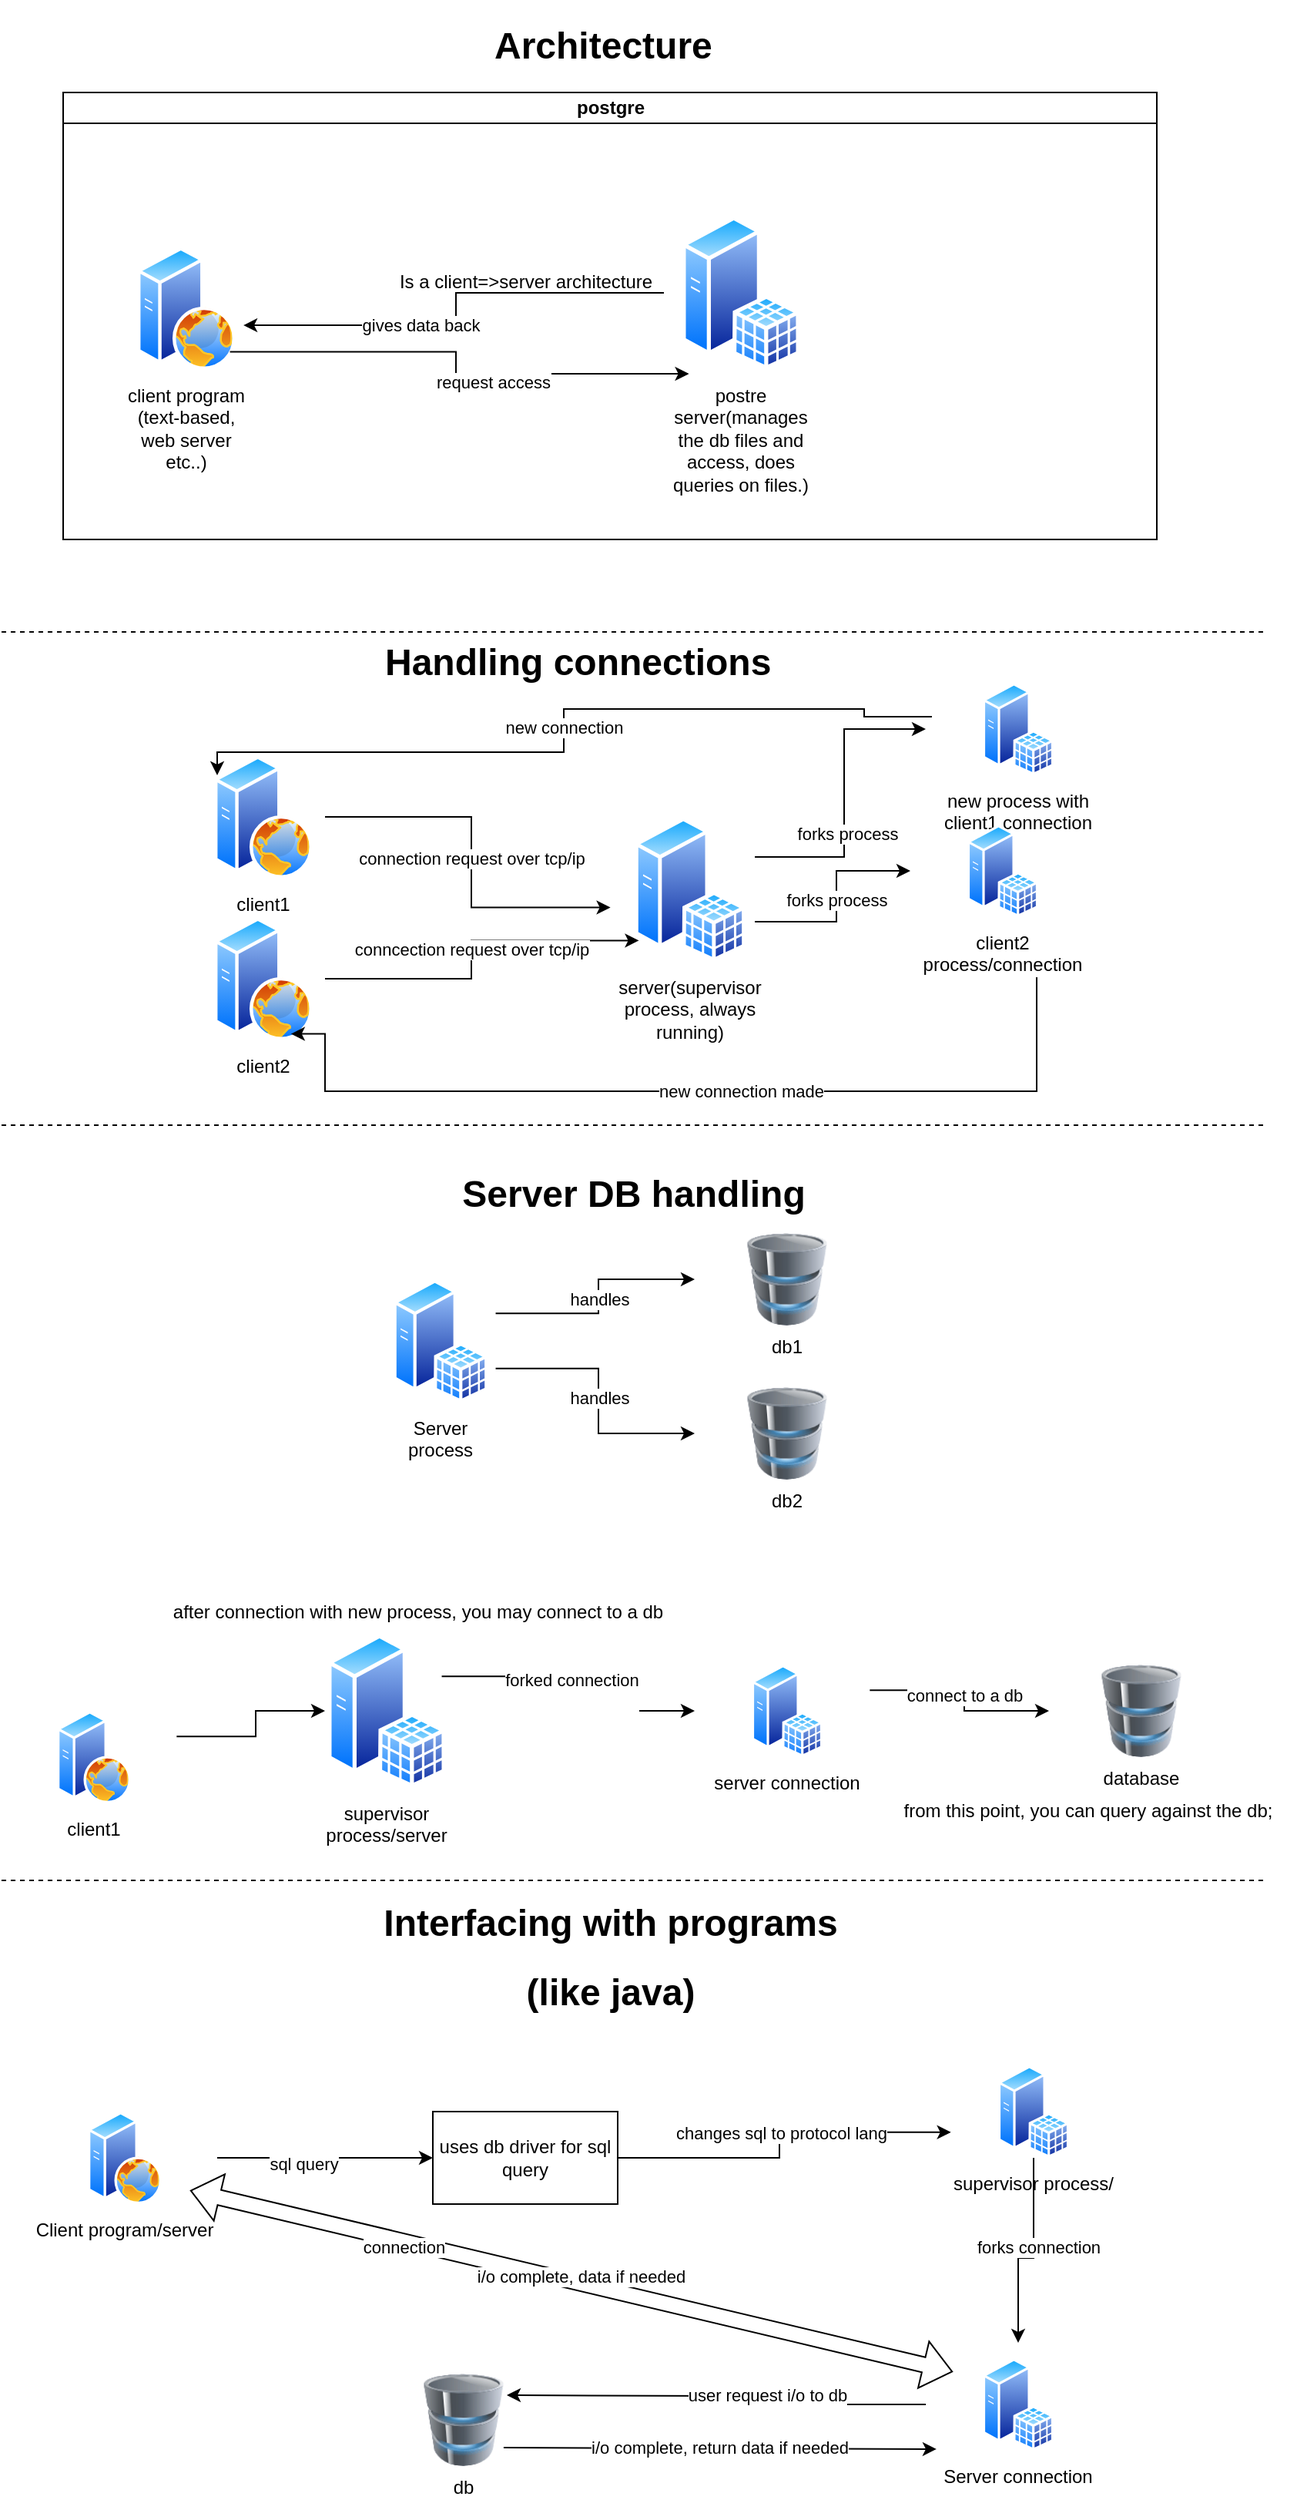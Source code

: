 <mxfile version="22.0.8" type="github">
  <diagram id="prtHgNgQTEPvFCAcTncT" name="Page-1">
    <mxGraphModel dx="1434" dy="1943" grid="1" gridSize="10" guides="1" tooltips="1" connect="1" arrows="1" fold="1" page="1" pageScale="1" pageWidth="827" pageHeight="1169" math="0" shadow="0">
      <root>
        <mxCell id="0" />
        <mxCell id="1" parent="0" />
        <mxCell id="dNxyNK7c78bLwvsdeMH5-11" value="postgre" style="swimlane;html=1;startSize=20;horizontal=1;containerType=tree;glass=0;" parent="1" vertex="1">
          <mxGeometry x="40" y="10" width="710" height="290" as="geometry" />
        </mxCell>
        <mxCell id="5cGKDr1xZVWZsfU2q4J_-3" value="client program (text-based, web server etc..)" style="whiteSpace=wrap;html=1;aspect=fixed;shape=image;labelBackgroundColor=default;verticalAlign=top;verticalLabelPosition=bottom;perimeter=ellipsePerimeter;shadow=0;dashed=0;spacingTop=3;image=img/lib/active_directory/web_server.svg;" vertex="1" parent="dNxyNK7c78bLwvsdeMH5-11">
          <mxGeometry x="40" y="100" width="80" height="80" as="geometry" />
        </mxCell>
        <mxCell id="5cGKDr1xZVWZsfU2q4J_-1" value="postre server(manages the db files and access, does queries on files.)" style="whiteSpace=wrap;html=1;aspect=fixed;shape=image;labelBackgroundColor=default;verticalAlign=top;verticalLabelPosition=bottom;perimeter=ellipsePerimeter;shadow=0;dashed=0;spacingTop=3;image=img/lib/active_directory/sql_server.svg;" vertex="1" parent="dNxyNK7c78bLwvsdeMH5-11">
          <mxGeometry x="390" y="80" width="100" height="100" as="geometry" />
        </mxCell>
        <mxCell id="5cGKDr1xZVWZsfU2q4J_-4" style="edgeStyle=orthogonalEdgeStyle;rounded=0;orthogonalLoop=1;jettySize=auto;html=1;exitX=1;exitY=1;exitDx=0;exitDy=0;entryX=0.163;entryY=1.025;entryDx=0;entryDy=0;entryPerimeter=0;" edge="1" parent="dNxyNK7c78bLwvsdeMH5-11" source="5cGKDr1xZVWZsfU2q4J_-3" target="5cGKDr1xZVWZsfU2q4J_-1">
          <mxGeometry relative="1" as="geometry" />
        </mxCell>
        <mxCell id="5cGKDr1xZVWZsfU2q4J_-5" value="request access" style="edgeLabel;html=1;align=center;verticalAlign=middle;resizable=0;points=[];" vertex="1" connectable="0" parent="5cGKDr1xZVWZsfU2q4J_-4">
          <mxGeometry x="0.182" y="-5" relative="1" as="geometry">
            <mxPoint as="offset" />
          </mxGeometry>
        </mxCell>
        <mxCell id="5cGKDr1xZVWZsfU2q4J_-6" style="edgeStyle=orthogonalEdgeStyle;rounded=0;orthogonalLoop=1;jettySize=auto;html=1;exitX=0;exitY=0.5;exitDx=0;exitDy=0;entryX=0.963;entryY=0.638;entryDx=0;entryDy=0;entryPerimeter=0;" edge="1" parent="dNxyNK7c78bLwvsdeMH5-11" source="5cGKDr1xZVWZsfU2q4J_-1" target="5cGKDr1xZVWZsfU2q4J_-3">
          <mxGeometry relative="1" as="geometry" />
        </mxCell>
        <mxCell id="5cGKDr1xZVWZsfU2q4J_-8" value="gives data back" style="edgeLabel;html=1;align=center;verticalAlign=middle;resizable=0;points=[];" vertex="1" connectable="0" parent="5cGKDr1xZVWZsfU2q4J_-6">
          <mxGeometry x="0.22" relative="1" as="geometry">
            <mxPoint as="offset" />
          </mxGeometry>
        </mxCell>
        <mxCell id="5cGKDr1xZVWZsfU2q4J_-9" value="Is a client=&amp;gt;server architecture" style="text;html=1;align=center;verticalAlign=middle;resizable=0;points=[];autosize=1;strokeColor=none;fillColor=none;" vertex="1" parent="1">
          <mxGeometry x="245" y="118" width="190" height="30" as="geometry" />
        </mxCell>
        <mxCell id="5cGKDr1xZVWZsfU2q4J_-10" value="client1" style="whiteSpace=wrap;html=1;aspect=fixed;shape=image;labelBackgroundColor=default;verticalAlign=top;verticalLabelPosition=bottom;perimeter=ellipsePerimeter;shadow=0;dashed=0;spacingTop=3;image=img/lib/active_directory/web_server.svg;" vertex="1" parent="1">
          <mxGeometry x="130" y="440" width="80" height="80" as="geometry" />
        </mxCell>
        <mxCell id="5cGKDr1xZVWZsfU2q4J_-15" style="edgeStyle=orthogonalEdgeStyle;rounded=0;orthogonalLoop=1;jettySize=auto;html=1;exitX=1;exitY=0.25;exitDx=0;exitDy=0;entryX=0;entryY=0.5;entryDx=0;entryDy=0;" edge="1" parent="1" source="5cGKDr1xZVWZsfU2q4J_-11" target="5cGKDr1xZVWZsfU2q4J_-14">
          <mxGeometry relative="1" as="geometry" />
        </mxCell>
        <mxCell id="5cGKDr1xZVWZsfU2q4J_-16" value="forks process" style="edgeLabel;html=1;align=center;verticalAlign=middle;resizable=0;points=[];" vertex="1" connectable="0" parent="5cGKDr1xZVWZsfU2q4J_-15">
          <mxGeometry x="-0.248" y="-2" relative="1" as="geometry">
            <mxPoint as="offset" />
          </mxGeometry>
        </mxCell>
        <mxCell id="5cGKDr1xZVWZsfU2q4J_-20" value="forks process" style="edgeStyle=orthogonalEdgeStyle;rounded=0;orthogonalLoop=1;jettySize=auto;html=1;exitX=1;exitY=0.75;exitDx=0;exitDy=0;" edge="1" parent="1" source="5cGKDr1xZVWZsfU2q4J_-11" target="5cGKDr1xZVWZsfU2q4J_-19">
          <mxGeometry relative="1" as="geometry" />
        </mxCell>
        <mxCell id="5cGKDr1xZVWZsfU2q4J_-11" value="server(supervisor process, always running)" style="whiteSpace=wrap;html=1;aspect=fixed;shape=image;labelBackgroundColor=default;verticalAlign=top;verticalLabelPosition=bottom;perimeter=ellipsePerimeter;shadow=0;dashed=0;spacingTop=3;image=img/lib/active_directory/sql_server.svg;" vertex="1" parent="1">
          <mxGeometry x="400" y="480" width="94" height="94" as="geometry" />
        </mxCell>
        <mxCell id="5cGKDr1xZVWZsfU2q4J_-12" value="connection request over tcp/ip" style="edgeStyle=orthogonalEdgeStyle;rounded=0;orthogonalLoop=1;jettySize=auto;html=1;exitX=1;exitY=0.5;exitDx=0;exitDy=0;entryX=-0.05;entryY=0.625;entryDx=0;entryDy=0;entryPerimeter=0;" edge="1" parent="1" source="5cGKDr1xZVWZsfU2q4J_-10" target="5cGKDr1xZVWZsfU2q4J_-11">
          <mxGeometry relative="1" as="geometry" />
        </mxCell>
        <mxCell id="5cGKDr1xZVWZsfU2q4J_-14" value="new process with client1 connection" style="rounded=0;whiteSpace=wrap;html=1;shape=image;labelBackgroundColor=default;verticalAlign=top;verticalLabelPosition=bottom;aspect=fixed;perimeter=ellipsePerimeter;shadow=0;dashed=0;spacingTop=3;image=img/lib/active_directory/sql_server.svg;" vertex="1" parent="1">
          <mxGeometry x="600" y="393" width="120" height="60" as="geometry" />
        </mxCell>
        <mxCell id="5cGKDr1xZVWZsfU2q4J_-18" value="conncection request over tcp/ip" style="edgeStyle=orthogonalEdgeStyle;rounded=0;orthogonalLoop=1;jettySize=auto;html=1;exitX=1;exitY=0.5;exitDx=0;exitDy=0;entryX=0;entryY=1;entryDx=0;entryDy=0;" edge="1" parent="1" source="5cGKDr1xZVWZsfU2q4J_-17" target="5cGKDr1xZVWZsfU2q4J_-11">
          <mxGeometry relative="1" as="geometry" />
        </mxCell>
        <mxCell id="5cGKDr1xZVWZsfU2q4J_-17" value="client2" style="whiteSpace=wrap;html=1;aspect=fixed;shape=image;labelBackgroundColor=default;verticalAlign=top;verticalLabelPosition=bottom;perimeter=ellipsePerimeter;shadow=0;dashed=0;spacingTop=3;image=img/lib/active_directory/web_server.svg;" vertex="1" parent="1">
          <mxGeometry x="130" y="545" width="80" height="80" as="geometry" />
        </mxCell>
        <mxCell id="5cGKDr1xZVWZsfU2q4J_-27" value="new connection made " style="edgeStyle=orthogonalEdgeStyle;rounded=0;orthogonalLoop=1;jettySize=auto;html=1;exitX=0;exitY=1;exitDx=0;exitDy=0;entryX=0.75;entryY=1;entryDx=0;entryDy=0;" edge="1" parent="1" target="5cGKDr1xZVWZsfU2q4J_-17">
          <mxGeometry relative="1" as="geometry">
            <mxPoint x="619.294" y="574.013" as="sourcePoint" />
            <mxPoint x="210.004" y="651.084" as="targetPoint" />
            <Array as="points">
              <mxPoint x="672" y="574" />
              <mxPoint x="672" y="658" />
              <mxPoint x="210" y="658" />
              <mxPoint x="210" y="621" />
            </Array>
          </mxGeometry>
        </mxCell>
        <mxCell id="5cGKDr1xZVWZsfU2q4J_-19" value="client2 process/connection" style="rounded=0;whiteSpace=wrap;html=1;shape=image;labelBackgroundColor=default;verticalAlign=top;verticalLabelPosition=bottom;aspect=fixed;perimeter=ellipsePerimeter;shadow=0;dashed=0;spacingTop=3;image=img/lib/active_directory/sql_server.svg;" vertex="1" parent="1">
          <mxGeometry x="590" y="485" width="120" height="60" as="geometry" />
        </mxCell>
        <mxCell id="5cGKDr1xZVWZsfU2q4J_-21" value="&lt;h1&gt;Server DB handling&lt;/h1&gt;" style="text;html=1;align=center;verticalAlign=middle;resizable=0;points=[];autosize=1;strokeColor=none;fillColor=none;" vertex="1" parent="1">
          <mxGeometry x="285" y="690" width="250" height="70" as="geometry" />
        </mxCell>
        <mxCell id="5cGKDr1xZVWZsfU2q4J_-25" value="handles " style="edgeStyle=orthogonalEdgeStyle;rounded=0;orthogonalLoop=1;jettySize=auto;html=1;exitX=1;exitY=0.25;exitDx=0;exitDy=0;" edge="1" parent="1" source="5cGKDr1xZVWZsfU2q4J_-22" target="5cGKDr1xZVWZsfU2q4J_-23">
          <mxGeometry relative="1" as="geometry" />
        </mxCell>
        <mxCell id="5cGKDr1xZVWZsfU2q4J_-26" value="handles " style="edgeStyle=orthogonalEdgeStyle;rounded=0;orthogonalLoop=1;jettySize=auto;html=1;exitX=1;exitY=0.75;exitDx=0;exitDy=0;" edge="1" parent="1" source="5cGKDr1xZVWZsfU2q4J_-22" target="5cGKDr1xZVWZsfU2q4J_-24">
          <mxGeometry relative="1" as="geometry" />
        </mxCell>
        <mxCell id="5cGKDr1xZVWZsfU2q4J_-22" value="Server process" style="whiteSpace=wrap;html=1;aspect=fixed;shape=image;labelBackgroundColor=default;verticalAlign=top;verticalLabelPosition=bottom;perimeter=ellipsePerimeter;shadow=0;dashed=0;spacingTop=3;image=img/lib/active_directory/sql_server.svg;" vertex="1" parent="1">
          <mxGeometry x="245" y="780" width="80" height="80" as="geometry" />
        </mxCell>
        <mxCell id="5cGKDr1xZVWZsfU2q4J_-23" value="db1" style="rounded=0;whiteSpace=wrap;html=1;shape=image;labelBackgroundColor=default;verticalAlign=top;verticalLabelPosition=bottom;image=img/lib/clip_art/computers/Database_128x128.png;" vertex="1" parent="1">
          <mxGeometry x="450" y="750" width="120" height="60" as="geometry" />
        </mxCell>
        <mxCell id="5cGKDr1xZVWZsfU2q4J_-24" value="db2" style="rounded=0;whiteSpace=wrap;html=1;shape=image;labelBackgroundColor=default;verticalAlign=top;verticalLabelPosition=bottom;image=img/lib/clip_art/computers/Database_128x128.png;" vertex="1" parent="1">
          <mxGeometry x="450" y="850" width="120" height="60" as="geometry" />
        </mxCell>
        <mxCell id="5cGKDr1xZVWZsfU2q4J_-28" value="new connection" style="edgeStyle=orthogonalEdgeStyle;rounded=0;orthogonalLoop=1;jettySize=auto;html=1;exitX=0.033;exitY=0.367;exitDx=0;exitDy=0;entryX=0.625;entryY=-0.062;entryDx=0;entryDy=0;entryPerimeter=0;exitPerimeter=0;" edge="1" parent="1" source="5cGKDr1xZVWZsfU2q4J_-14">
          <mxGeometry relative="1" as="geometry">
            <mxPoint x="560" y="410.96" as="sourcePoint" />
            <mxPoint x="140" y="453.0" as="targetPoint" />
            <Array as="points">
              <mxPoint x="560" y="415" />
              <mxPoint x="560" y="410" />
              <mxPoint x="365" y="410" />
              <mxPoint x="365" y="438" />
              <mxPoint x="140" y="438" />
            </Array>
          </mxGeometry>
        </mxCell>
        <mxCell id="5cGKDr1xZVWZsfU2q4J_-32" value="&lt;div&gt;after connection with new process, you may connect to a db&lt;/div&gt;&lt;div&gt;&lt;br&gt;&lt;/div&gt;" style="text;html=1;align=center;verticalAlign=middle;resizable=0;points=[];autosize=1;strokeColor=none;fillColor=none;" vertex="1" parent="1">
          <mxGeometry x="95" y="983" width="350" height="40" as="geometry" />
        </mxCell>
        <mxCell id="5cGKDr1xZVWZsfU2q4J_-35" value="connect to a db" style="edgeStyle=orthogonalEdgeStyle;rounded=0;orthogonalLoop=1;jettySize=auto;html=1;exitX=1;exitY=0.25;exitDx=0;exitDy=0;" edge="1" parent="1" source="5cGKDr1xZVWZsfU2q4J_-33" target="5cGKDr1xZVWZsfU2q4J_-34">
          <mxGeometry relative="1" as="geometry" />
        </mxCell>
        <mxCell id="5cGKDr1xZVWZsfU2q4J_-33" value="server connection " style="rounded=0;whiteSpace=wrap;html=1;shape=image;labelBackgroundColor=default;verticalAlign=top;verticalLabelPosition=bottom;aspect=fixed;perimeter=ellipsePerimeter;shadow=0;dashed=0;spacingTop=3;image=img/lib/active_directory/sql_server.svg;" vertex="1" parent="1">
          <mxGeometry x="450" y="1030" width="120" height="60" as="geometry" />
        </mxCell>
        <mxCell id="5cGKDr1xZVWZsfU2q4J_-34" value="database " style="rounded=0;whiteSpace=wrap;html=1;shape=image;labelBackgroundColor=default;verticalAlign=top;verticalLabelPosition=bottom;image=img/lib/clip_art/computers/Database_128x128.png;" vertex="1" parent="1">
          <mxGeometry x="680" y="1030" width="120" height="60" as="geometry" />
        </mxCell>
        <mxCell id="5cGKDr1xZVWZsfU2q4J_-36" value="from this point, you can query against the db;" style="text;html=1;align=center;verticalAlign=middle;resizable=0;points=[];autosize=1;strokeColor=none;fillColor=none;" vertex="1" parent="1">
          <mxGeometry x="570" y="1110" width="270" height="30" as="geometry" />
        </mxCell>
        <mxCell id="5cGKDr1xZVWZsfU2q4J_-38" style="edgeStyle=orthogonalEdgeStyle;rounded=0;orthogonalLoop=1;jettySize=auto;html=1;exitX=1;exitY=0.25;exitDx=0;exitDy=0;" edge="1" parent="1" source="5cGKDr1xZVWZsfU2q4J_-37" target="5cGKDr1xZVWZsfU2q4J_-39">
          <mxGeometry relative="1" as="geometry">
            <mxPoint x="140" y="1060" as="targetPoint" />
          </mxGeometry>
        </mxCell>
        <mxCell id="5cGKDr1xZVWZsfU2q4J_-37" value="client1" style="rounded=0;whiteSpace=wrap;html=1;shape=image;labelBackgroundColor=default;verticalAlign=top;verticalLabelPosition=bottom;aspect=fixed;perimeter=ellipsePerimeter;shadow=0;dashed=0;spacingTop=3;image=img/lib/active_directory/web_server.svg;" vertex="1" parent="1">
          <mxGeometry y="1060" width="120" height="60" as="geometry" />
        </mxCell>
        <mxCell id="5cGKDr1xZVWZsfU2q4J_-40" value="&lt;div&gt;forked connection&lt;/div&gt;&lt;div&gt;&lt;br&gt;&lt;/div&gt;" style="edgeStyle=orthogonalEdgeStyle;rounded=0;orthogonalLoop=1;jettySize=auto;html=1;exitX=1;exitY=0.25;exitDx=0;exitDy=0;" edge="1" parent="1" source="5cGKDr1xZVWZsfU2q4J_-39" target="5cGKDr1xZVWZsfU2q4J_-33">
          <mxGeometry relative="1" as="geometry" />
        </mxCell>
        <mxCell id="5cGKDr1xZVWZsfU2q4J_-39" value="supervisor process/server " style="rounded=0;whiteSpace=wrap;html=1;shape=image;labelBackgroundColor=default;verticalAlign=top;verticalLabelPosition=bottom;aspect=fixed;perimeter=ellipsePerimeter;shadow=0;dashed=0;spacingTop=3;image=img/lib/active_directory/sql_server.svg;" vertex="1" parent="1">
          <mxGeometry x="210" y="1010" width="80" height="100" as="geometry" />
        </mxCell>
        <mxCell id="5cGKDr1xZVWZsfU2q4J_-44" style="edgeStyle=orthogonalEdgeStyle;rounded=0;orthogonalLoop=1;jettySize=auto;html=1;exitX=1;exitY=0.5;exitDx=0;exitDy=0;" edge="1" parent="1" source="5cGKDr1xZVWZsfU2q4J_-41" target="5cGKDr1xZVWZsfU2q4J_-43">
          <mxGeometry relative="1" as="geometry" />
        </mxCell>
        <mxCell id="5cGKDr1xZVWZsfU2q4J_-66" value="sql query " style="edgeLabel;html=1;align=center;verticalAlign=middle;resizable=0;points=[];" vertex="1" connectable="0" parent="5cGKDr1xZVWZsfU2q4J_-44">
          <mxGeometry x="-0.2" y="-4" relative="1" as="geometry">
            <mxPoint as="offset" />
          </mxGeometry>
        </mxCell>
        <mxCell id="5cGKDr1xZVWZsfU2q4J_-41" value="Client program/server" style="rounded=0;whiteSpace=wrap;html=1;shape=image;labelBackgroundColor=default;verticalAlign=top;verticalLabelPosition=bottom;aspect=fixed;perimeter=ellipsePerimeter;shadow=0;dashed=0;spacingTop=3;image=img/lib/active_directory/web_server.svg;" vertex="1" parent="1">
          <mxGeometry x="20" y="1320" width="120" height="60" as="geometry" />
        </mxCell>
        <mxCell id="5cGKDr1xZVWZsfU2q4J_-42" value="&lt;div&gt;&lt;h1&gt;Interfacing with programs&lt;/h1&gt;&lt;/div&gt;&lt;div&gt;&lt;h1&gt;(like java) &lt;/h1&gt;&lt;/div&gt;" style="text;html=1;align=center;verticalAlign=middle;resizable=0;points=[];autosize=1;strokeColor=none;fillColor=none;" vertex="1" parent="1">
          <mxGeometry x="235" y="1160" width="320" height="120" as="geometry" />
        </mxCell>
        <mxCell id="5cGKDr1xZVWZsfU2q4J_-45" style="edgeStyle=orthogonalEdgeStyle;rounded=0;orthogonalLoop=1;jettySize=auto;html=1;exitX=1;exitY=0.5;exitDx=0;exitDy=0;entryX=0;entryY=0.75;entryDx=0;entryDy=0;" edge="1" parent="1" source="5cGKDr1xZVWZsfU2q4J_-43" target="5cGKDr1xZVWZsfU2q4J_-48">
          <mxGeometry relative="1" as="geometry">
            <mxPoint x="600" y="1350" as="targetPoint" />
          </mxGeometry>
        </mxCell>
        <mxCell id="5cGKDr1xZVWZsfU2q4J_-47" value="changes sql to protocol lang" style="edgeLabel;html=1;align=center;verticalAlign=middle;resizable=0;points=[];" vertex="1" connectable="0" parent="5cGKDr1xZVWZsfU2q4J_-45">
          <mxGeometry x="0.04" y="-1" relative="1" as="geometry">
            <mxPoint as="offset" />
          </mxGeometry>
        </mxCell>
        <mxCell id="5cGKDr1xZVWZsfU2q4J_-43" value="uses db driver for sql query" style="rounded=0;whiteSpace=wrap;html=1;" vertex="1" parent="1">
          <mxGeometry x="280" y="1320" width="120" height="60" as="geometry" />
        </mxCell>
        <mxCell id="5cGKDr1xZVWZsfU2q4J_-48" value="supervisor process/" style="rounded=0;whiteSpace=wrap;html=1;shape=image;labelBackgroundColor=default;verticalAlign=top;verticalLabelPosition=bottom;aspect=fixed;perimeter=ellipsePerimeter;shadow=0;dashed=0;spacingTop=3;image=img/lib/active_directory/sql_server.svg;" vertex="1" parent="1">
          <mxGeometry x="610" y="1290" width="120" height="60" as="geometry" />
        </mxCell>
        <mxCell id="5cGKDr1xZVWZsfU2q4J_-52" style="edgeStyle=orthogonalEdgeStyle;rounded=0;orthogonalLoop=1;jettySize=auto;html=1;exitX=0;exitY=0.5;exitDx=0;exitDy=0;entryX=1.025;entryY=0.4;entryDx=0;entryDy=0;entryPerimeter=0;" edge="1" parent="1" source="5cGKDr1xZVWZsfU2q4J_-49">
          <mxGeometry relative="1" as="geometry">
            <mxPoint x="328" y="1504" as="targetPoint" />
          </mxGeometry>
        </mxCell>
        <mxCell id="5cGKDr1xZVWZsfU2q4J_-58" value="user request i/o to db" style="edgeLabel;html=1;align=center;verticalAlign=middle;resizable=0;points=[];" vertex="1" connectable="0" parent="5cGKDr1xZVWZsfU2q4J_-52">
          <mxGeometry x="-0.258" y="-6" relative="1" as="geometry">
            <mxPoint as="offset" />
          </mxGeometry>
        </mxCell>
        <mxCell id="5cGKDr1xZVWZsfU2q4J_-49" value="Server connection" style="rounded=0;whiteSpace=wrap;html=1;shape=image;labelBackgroundColor=default;verticalAlign=top;verticalLabelPosition=bottom;aspect=fixed;perimeter=ellipsePerimeter;shadow=0;dashed=0;spacingTop=3;image=img/lib/active_directory/sql_server.svg;" vertex="1" parent="1">
          <mxGeometry x="600" y="1480" width="120" height="60" as="geometry" />
        </mxCell>
        <mxCell id="5cGKDr1xZVWZsfU2q4J_-50" style="edgeStyle=orthogonalEdgeStyle;rounded=0;orthogonalLoop=1;jettySize=auto;html=1;exitX=0.5;exitY=1;exitDx=0;exitDy=0;entryX=0.5;entryY=-0.167;entryDx=0;entryDy=0;entryPerimeter=0;" edge="1" parent="1" source="5cGKDr1xZVWZsfU2q4J_-48" target="5cGKDr1xZVWZsfU2q4J_-49">
          <mxGeometry relative="1" as="geometry" />
        </mxCell>
        <mxCell id="5cGKDr1xZVWZsfU2q4J_-51" value="forks connection" style="edgeLabel;html=1;align=center;verticalAlign=middle;resizable=0;points=[];" vertex="1" connectable="0" parent="5cGKDr1xZVWZsfU2q4J_-50">
          <mxGeometry x="-0.111" y="3" relative="1" as="geometry">
            <mxPoint as="offset" />
          </mxGeometry>
        </mxCell>
        <mxCell id="5cGKDr1xZVWZsfU2q4J_-55" value="" style="shape=flexArrow;endArrow=classic;startArrow=classic;html=1;rounded=0;entryX=0;entryY=0;entryDx=0;entryDy=0;exitX=1;exitY=1;exitDx=0;exitDy=0;" edge="1" parent="1" source="5cGKDr1xZVWZsfU2q4J_-41" target="5cGKDr1xZVWZsfU2q4J_-49">
          <mxGeometry width="100" height="100" relative="1" as="geometry">
            <mxPoint x="420" y="1480" as="sourcePoint" />
            <mxPoint x="520" y="1380" as="targetPoint" />
          </mxGeometry>
        </mxCell>
        <mxCell id="5cGKDr1xZVWZsfU2q4J_-56" value="connection" style="edgeLabel;html=1;align=center;verticalAlign=middle;resizable=0;points=[];" vertex="1" connectable="0" parent="5cGKDr1xZVWZsfU2q4J_-55">
          <mxGeometry x="-0.439" y="-4" relative="1" as="geometry">
            <mxPoint as="offset" />
          </mxGeometry>
        </mxCell>
        <mxCell id="5cGKDr1xZVWZsfU2q4J_-67" value="&lt;div&gt;i/o complete, data if needed&lt;/div&gt;" style="edgeLabel;html=1;align=center;verticalAlign=middle;resizable=0;points=[];" vertex="1" connectable="0" parent="5cGKDr1xZVWZsfU2q4J_-55">
          <mxGeometry x="0.018" y="4" relative="1" as="geometry">
            <mxPoint as="offset" />
          </mxGeometry>
        </mxCell>
        <mxCell id="5cGKDr1xZVWZsfU2q4J_-60" value="&lt;br&gt;&lt;div&gt;i/o complete, return data if needed&lt;/div&gt;&lt;br&gt;" style="endArrow=classic;html=1;rounded=0;entryX=0.058;entryY=0.983;entryDx=0;entryDy=0;entryPerimeter=0;exitX=1.008;exitY=0.967;exitDx=0;exitDy=0;exitPerimeter=0;" edge="1" parent="1" target="5cGKDr1xZVWZsfU2q4J_-49">
          <mxGeometry width="50" height="50" relative="1" as="geometry">
            <mxPoint x="325.96" y="1538.02" as="sourcePoint" />
            <mxPoint x="485" y="1480" as="targetPoint" />
          </mxGeometry>
        </mxCell>
        <mxCell id="5cGKDr1xZVWZsfU2q4J_-70" value="db" style="shape=image;whiteSpace=wrap;html=1;labelBackgroundColor=default;verticalAlign=top;verticalLabelPosition=bottom;image=img/lib/clip_art/computers/Database_128x128.png;" vertex="1" parent="1">
          <mxGeometry x="270" y="1490" width="60" height="60" as="geometry" />
        </mxCell>
        <mxCell id="5cGKDr1xZVWZsfU2q4J_-76" value="" style="endArrow=none;dashed=1;html=1;rounded=0;" edge="1" parent="1">
          <mxGeometry width="50" height="50" relative="1" as="geometry">
            <mxPoint y="360" as="sourcePoint" />
            <mxPoint x="820" y="360" as="targetPoint" />
          </mxGeometry>
        </mxCell>
        <mxCell id="5cGKDr1xZVWZsfU2q4J_-77" value="&lt;h1&gt;Architecture&lt;/h1&gt;" style="text;html=1;strokeColor=none;fillColor=none;spacing=5;spacingTop=-20;whiteSpace=wrap;overflow=hidden;rounded=0;" vertex="1" parent="1">
          <mxGeometry x="315" y="-40" width="175" height="50" as="geometry" />
        </mxCell>
        <mxCell id="5cGKDr1xZVWZsfU2q4J_-78" value="&lt;h1&gt;Handling connections&lt;br&gt;&lt;/h1&gt;" style="text;html=1;strokeColor=none;fillColor=none;spacing=5;spacingTop=-20;whiteSpace=wrap;overflow=hidden;rounded=0;" vertex="1" parent="1">
          <mxGeometry x="244" y="360" width="340" height="40" as="geometry" />
        </mxCell>
        <mxCell id="5cGKDr1xZVWZsfU2q4J_-79" value="" style="endArrow=none;dashed=1;html=1;rounded=0;" edge="1" parent="1">
          <mxGeometry width="50" height="50" relative="1" as="geometry">
            <mxPoint y="680" as="sourcePoint" />
            <mxPoint x="820" y="680" as="targetPoint" />
          </mxGeometry>
        </mxCell>
        <mxCell id="5cGKDr1xZVWZsfU2q4J_-81" value="" style="endArrow=none;dashed=1;html=1;rounded=0;" edge="1" parent="1">
          <mxGeometry width="50" height="50" relative="1" as="geometry">
            <mxPoint y="1170" as="sourcePoint" />
            <mxPoint x="820" y="1170" as="targetPoint" />
          </mxGeometry>
        </mxCell>
      </root>
    </mxGraphModel>
  </diagram>
</mxfile>

